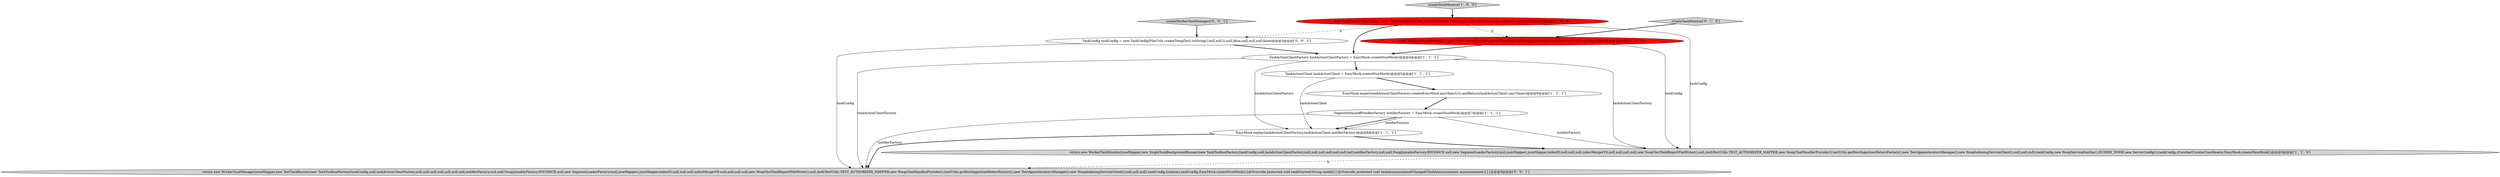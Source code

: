 digraph {
3 [style = filled, label = "EasyMock.replay(taskActionClientFactory,taskActionClient,notifierFactory)@@@8@@@['1', '1', '1']", fillcolor = white, shape = ellipse image = "AAA0AAABBB1BBB"];
4 [style = filled, label = "createTaskMonitor['1', '0', '0']", fillcolor = lightgray, shape = diamond image = "AAA0AAABBB1BBB"];
5 [style = filled, label = "return new WorkerTaskMonitor(jsonMapper,new SingleTaskBackgroundRunner(new TaskToolboxFactory(taskConfig,null,taskActionClientFactory,null,null,null,null,null,null,null,notifierFactory,null,null,NoopJoinableFactory.INSTANCE,null,new SegmentLoaderFactory(null,jsonMapper),jsonMapper,indexIO,null,null,null,indexMergerV9,null,null,null,null,new NoopTestTaskReportFileWriter(),null,AuthTestUtils.TEST_AUTHORIZER_MAPPER,new NoopChatHandlerProvider(),testUtils.getRowIngestionMetersFactory(),new TestAppenderatorsManager(),new NoopIndexingServiceClient(),null,null,null),taskConfig,new NoopServiceEmitter(),DUMMY_NODE,new ServerConfig()),taskConfig,cf,workerCuratorCoordinator,EasyMock.createNiceMock())@@@9@@@['1', '1', '0']", fillcolor = lightgray, shape = ellipse image = "AAA0AAABBB1BBB"];
8 [style = filled, label = "createTaskMonitor['0', '1', '0']", fillcolor = lightgray, shape = diamond image = "AAA0AAABBB2BBB"];
12 [style = filled, label = "createWorkerTaskManager['0', '0', '1']", fillcolor = lightgray, shape = diamond image = "AAA0AAABBB3BBB"];
2 [style = filled, label = "final TaskConfig taskConfig = new TaskConfig(FileUtils.createTempDir().toString(),null,null,0,null,false,null,null,null,false)@@@3@@@['1', '0', '0']", fillcolor = red, shape = ellipse image = "AAA1AAABBB1BBB"];
1 [style = filled, label = "SegmentHandoffNotifierFactory notifierFactory = EasyMock.createNiceMock()@@@7@@@['1', '1', '1']", fillcolor = white, shape = ellipse image = "AAA0AAABBB1BBB"];
7 [style = filled, label = "TaskActionClientFactory taskActionClientFactory = EasyMock.createNiceMock()@@@4@@@['1', '1', '1']", fillcolor = white, shape = ellipse image = "AAA0AAABBB1BBB"];
6 [style = filled, label = "TaskActionClient taskActionClient = EasyMock.createNiceMock()@@@5@@@['1', '1', '1']", fillcolor = white, shape = ellipse image = "AAA0AAABBB1BBB"];
10 [style = filled, label = "return new WorkerTaskManager(jsonMapper,new TestTaskRunner(new TaskToolboxFactory(taskConfig,null,taskActionClientFactory,null,null,null,null,null,null,null,notifierFactory,null,null,NoopJoinableFactory.INSTANCE,null,new SegmentLoaderFactory(null,jsonMapper),jsonMapper,indexIO,null,null,null,indexMergerV9,null,null,null,null,new NoopTestTaskReportFileWriter(),null,AuthTestUtils.TEST_AUTHORIZER_MAPPER,new NoopChatHandlerProvider(),testUtils.getRowIngestionMetersFactory(),new TestAppenderatorsManager(),new NoopIndexingServiceClient(),null,null,null),taskConfig,location),taskConfig,EasyMock.createNiceMock()){@Override protected void taskStarted(String taskId){}@Override protected void taskAnnouncementChanged(TaskAnnouncement announcement){}}@@@9@@@['0', '0', '1']", fillcolor = lightgray, shape = ellipse image = "AAA0AAABBB3BBB"];
11 [style = filled, label = "TaskConfig taskConfig = new TaskConfig(FileUtils.createTempDir().toString(),null,null,0,null,false,null,null,null,false)@@@3@@@['0', '0', '1']", fillcolor = white, shape = ellipse image = "AAA0AAABBB3BBB"];
9 [style = filled, label = "final TaskConfig taskConfig = new TaskConfig(FileUtils.createTempDir().toString(),null,null,0,null,false,null,null,null,false,false)@@@3@@@['0', '1', '0']", fillcolor = red, shape = ellipse image = "AAA1AAABBB2BBB"];
0 [style = filled, label = "EasyMock.expect(taskActionClientFactory.create(EasyMock.anyObject())).andReturn(taskActionClient).anyTimes()@@@6@@@['1', '1', '1']", fillcolor = white, shape = ellipse image = "AAA0AAABBB1BBB"];
1->10 [style = solid, label="notifierFactory"];
12->11 [style = bold, label=""];
1->3 [style = bold, label=""];
7->3 [style = solid, label="taskActionClientFactory"];
6->0 [style = bold, label=""];
1->5 [style = solid, label="notifierFactory"];
4->2 [style = bold, label=""];
9->7 [style = bold, label=""];
7->10 [style = solid, label="taskActionClientFactory"];
7->5 [style = solid, label="taskActionClientFactory"];
3->10 [style = bold, label=""];
3->5 [style = bold, label=""];
2->5 [style = solid, label="taskConfig"];
5->10 [style = dashed, label="0"];
2->9 [style = dashed, label="0"];
0->1 [style = bold, label=""];
11->10 [style = solid, label="taskConfig"];
7->6 [style = bold, label=""];
8->9 [style = bold, label=""];
9->5 [style = solid, label="taskConfig"];
2->11 [style = dashed, label="0"];
2->7 [style = bold, label=""];
1->3 [style = solid, label="notifierFactory"];
11->7 [style = bold, label=""];
6->3 [style = solid, label="taskActionClient"];
}

